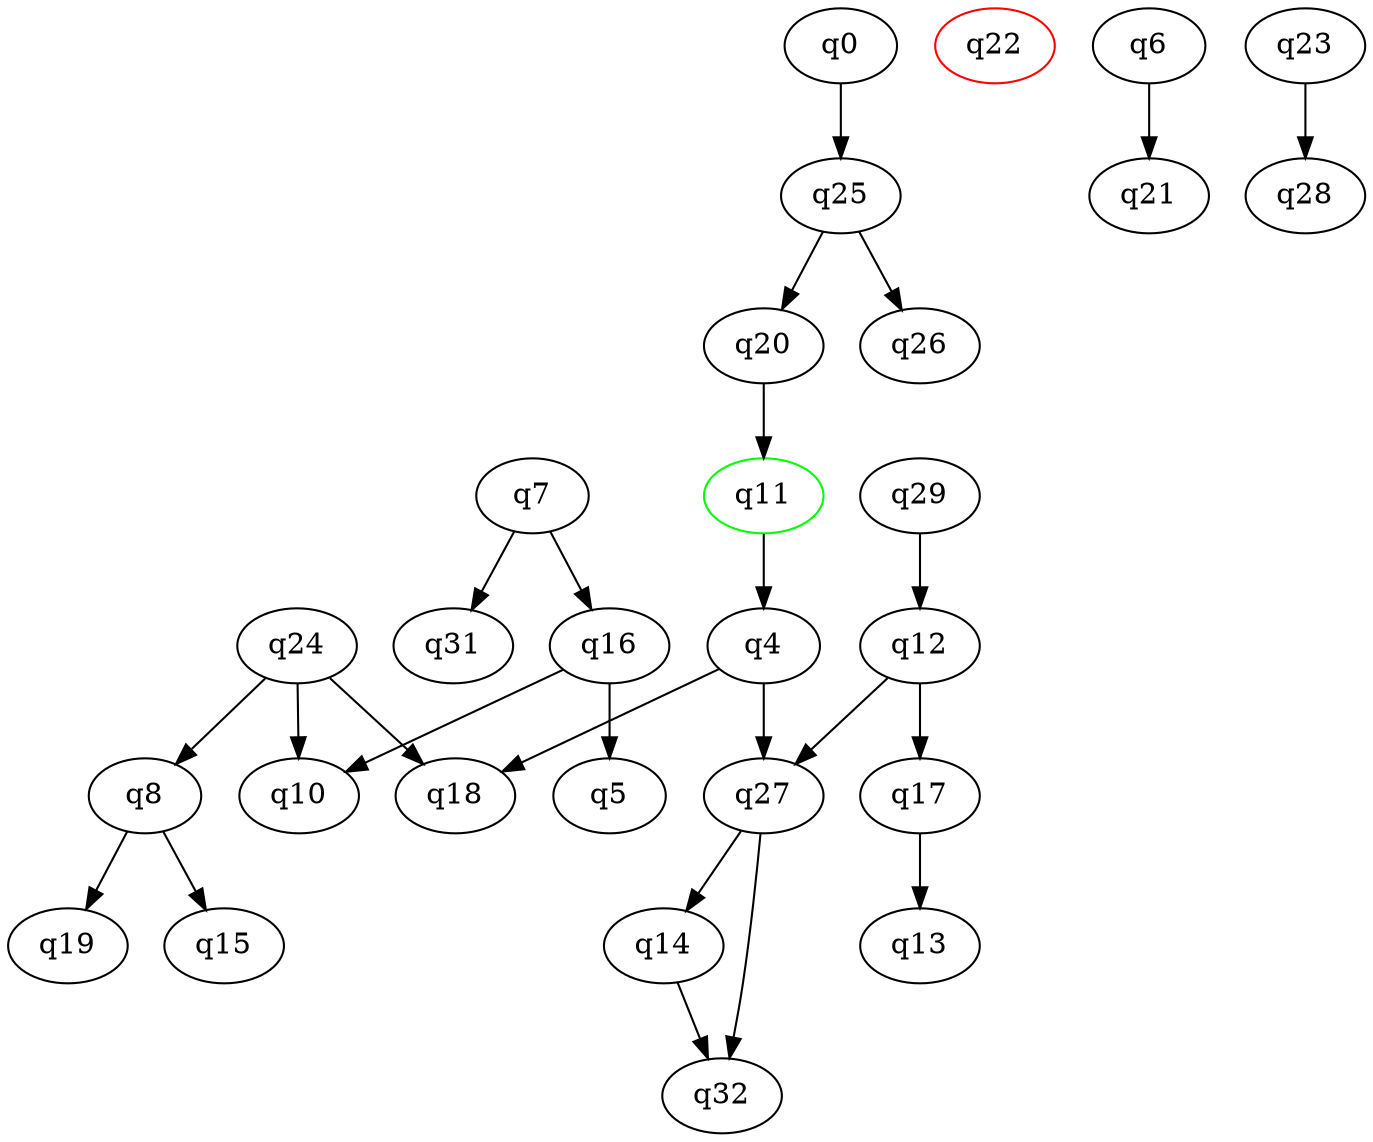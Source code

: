 digraph A{
q11 [initial=1,color=green];
q22 [final=1,color=red];
q0 -> q25;
q4 -> q18;
q4 -> q27;
q6 -> q21;
q7 -> q16;
q7 -> q31;
q8 -> q15;
q8 -> q19;
q11 -> q4;
q12 -> q17;
q12 -> q27;
q14 -> q32;
q16 -> q5;
q16 -> q10;
q17 -> q13;
q20 -> q11;
q23 -> q28;
q24 -> q8;
q24 -> q10;
q24 -> q18;
q25 -> q20;
q25 -> q26;
q27 -> q14;
q27 -> q32;
q29 -> q12;
}